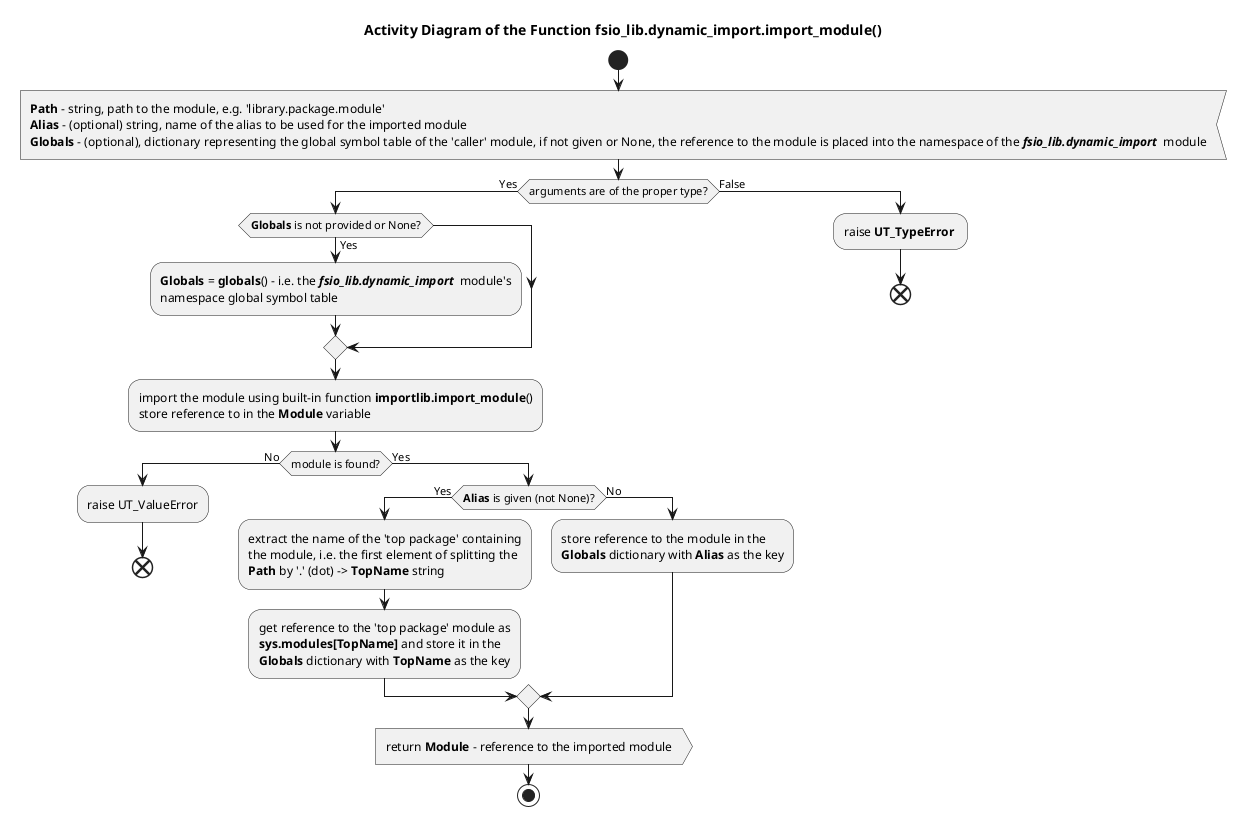 @startuml dynamic_import_module

title Activity Diagram of the Function fsio_lib.dynamic_import.import_module()

start

:<b>Path</b> - string, path to the module, e.g. 'library.package.module'
<b>Alias</b> - (optional) string, name of the alias to be used for the imported module
<b>Globals</b> - (optional), dictionary representing the global symbol table of the 'caller' module, if not given or None, the reference to the module is placed into the namespace of the <b><i>fsio_lib.dynamic_import</i></b>  module<

if (arguments are of the proper type?) then (Yes)
    if (<b>Globals</b> is not provided or None?) then (Yes)
        :<b>Globals</b> = <b>globals</b>() - i.e. the <b><i>fsio_lib.dynamic_import</i></b>  module's
        namespace global symbol table;
    endif
    
    :import the module using built-in function <b>importlib.import_module</b>()
    store reference to in the <b>Module</b> variable;
    
    if (module is found?) then (No)
        :raise UT_ValueError;

        end
    else (Yes)
        if (<b>Alias</b> is given (not None)?) then (Yes)
            :extract the name of the 'top package' containing
            the module, i.e. the first element of splitting the
            <b>Path</b> by '.' (dot) -> <b>TopName</b> string;
            
            :get reference to the 'top package' module as
            <b>sys.modules[TopName]</b> and store it in the
            <b>Globals</b> dictionary with <b>TopName</b> as the key;
        else (No)
            :store reference to the module in the
            <b>Globals</b> dictionary with <b>Alias</b> as the key;
        endif
        
        :return <b>Module</b> - reference to the imported module>
        
        stop
    endif
else (False)
    :raise <b>UT_TypeError</b> ;
    
    end
endif

@enduml